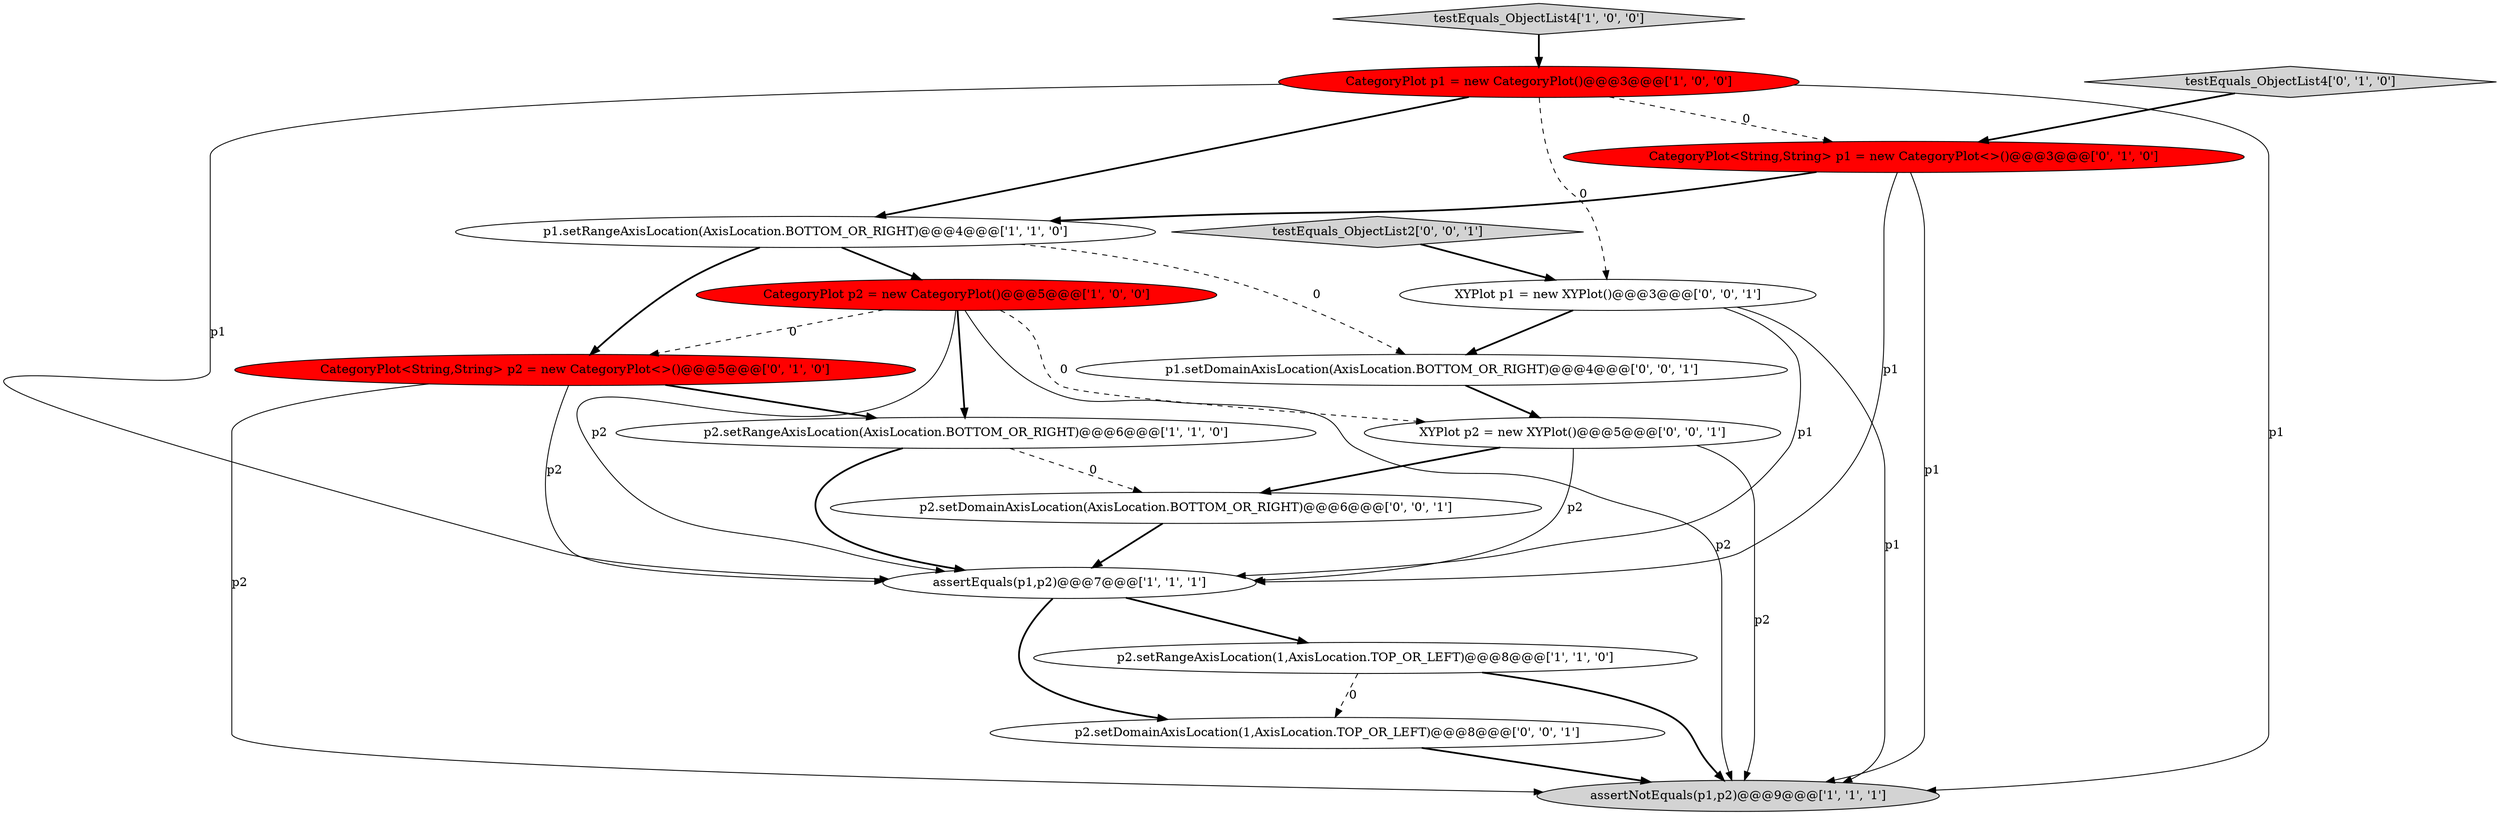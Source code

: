 digraph {
12 [style = filled, label = "p1.setDomainAxisLocation(AxisLocation.BOTTOM_OR_RIGHT)@@@4@@@['0', '0', '1']", fillcolor = white, shape = ellipse image = "AAA0AAABBB3BBB"];
9 [style = filled, label = "testEquals_ObjectList4['0', '1', '0']", fillcolor = lightgray, shape = diamond image = "AAA0AAABBB2BBB"];
3 [style = filled, label = "p1.setRangeAxisLocation(AxisLocation.BOTTOM_OR_RIGHT)@@@4@@@['1', '1', '0']", fillcolor = white, shape = ellipse image = "AAA0AAABBB1BBB"];
5 [style = filled, label = "CategoryPlot p1 = new CategoryPlot()@@@3@@@['1', '0', '0']", fillcolor = red, shape = ellipse image = "AAA1AAABBB1BBB"];
6 [style = filled, label = "CategoryPlot p2 = new CategoryPlot()@@@5@@@['1', '0', '0']", fillcolor = red, shape = ellipse image = "AAA1AAABBB1BBB"];
14 [style = filled, label = "p2.setDomainAxisLocation(AxisLocation.BOTTOM_OR_RIGHT)@@@6@@@['0', '0', '1']", fillcolor = white, shape = ellipse image = "AAA0AAABBB3BBB"];
10 [style = filled, label = "CategoryPlot<String,String> p2 = new CategoryPlot<>()@@@5@@@['0', '1', '0']", fillcolor = red, shape = ellipse image = "AAA1AAABBB2BBB"];
2 [style = filled, label = "testEquals_ObjectList4['1', '0', '0']", fillcolor = lightgray, shape = diamond image = "AAA0AAABBB1BBB"];
11 [style = filled, label = "p2.setDomainAxisLocation(1,AxisLocation.TOP_OR_LEFT)@@@8@@@['0', '0', '1']", fillcolor = white, shape = ellipse image = "AAA0AAABBB3BBB"];
15 [style = filled, label = "XYPlot p1 = new XYPlot()@@@3@@@['0', '0', '1']", fillcolor = white, shape = ellipse image = "AAA0AAABBB3BBB"];
16 [style = filled, label = "XYPlot p2 = new XYPlot()@@@5@@@['0', '0', '1']", fillcolor = white, shape = ellipse image = "AAA0AAABBB3BBB"];
8 [style = filled, label = "CategoryPlot<String,String> p1 = new CategoryPlot<>()@@@3@@@['0', '1', '0']", fillcolor = red, shape = ellipse image = "AAA1AAABBB2BBB"];
0 [style = filled, label = "p2.setRangeAxisLocation(AxisLocation.BOTTOM_OR_RIGHT)@@@6@@@['1', '1', '0']", fillcolor = white, shape = ellipse image = "AAA0AAABBB1BBB"];
1 [style = filled, label = "assertEquals(p1,p2)@@@7@@@['1', '1', '1']", fillcolor = white, shape = ellipse image = "AAA0AAABBB1BBB"];
13 [style = filled, label = "testEquals_ObjectList2['0', '0', '1']", fillcolor = lightgray, shape = diamond image = "AAA0AAABBB3BBB"];
7 [style = filled, label = "p2.setRangeAxisLocation(1,AxisLocation.TOP_OR_LEFT)@@@8@@@['1', '1', '0']", fillcolor = white, shape = ellipse image = "AAA0AAABBB1BBB"];
4 [style = filled, label = "assertNotEquals(p1,p2)@@@9@@@['1', '1', '1']", fillcolor = lightgray, shape = ellipse image = "AAA0AAABBB1BBB"];
5->3 [style = bold, label=""];
16->4 [style = solid, label="p2"];
6->1 [style = solid, label="p2"];
8->1 [style = solid, label="p1"];
11->4 [style = bold, label=""];
8->3 [style = bold, label=""];
7->11 [style = dashed, label="0"];
3->6 [style = bold, label=""];
6->0 [style = bold, label=""];
12->16 [style = bold, label=""];
7->4 [style = bold, label=""];
9->8 [style = bold, label=""];
1->7 [style = bold, label=""];
14->1 [style = bold, label=""];
1->11 [style = bold, label=""];
15->1 [style = solid, label="p1"];
6->10 [style = dashed, label="0"];
5->4 [style = solid, label="p1"];
0->14 [style = dashed, label="0"];
3->10 [style = bold, label=""];
15->4 [style = solid, label="p1"];
5->1 [style = solid, label="p1"];
6->16 [style = dashed, label="0"];
10->1 [style = solid, label="p2"];
6->4 [style = solid, label="p2"];
3->12 [style = dashed, label="0"];
16->1 [style = solid, label="p2"];
10->4 [style = solid, label="p2"];
0->1 [style = bold, label=""];
10->0 [style = bold, label=""];
5->8 [style = dashed, label="0"];
16->14 [style = bold, label=""];
15->12 [style = bold, label=""];
13->15 [style = bold, label=""];
8->4 [style = solid, label="p1"];
5->15 [style = dashed, label="0"];
2->5 [style = bold, label=""];
}
